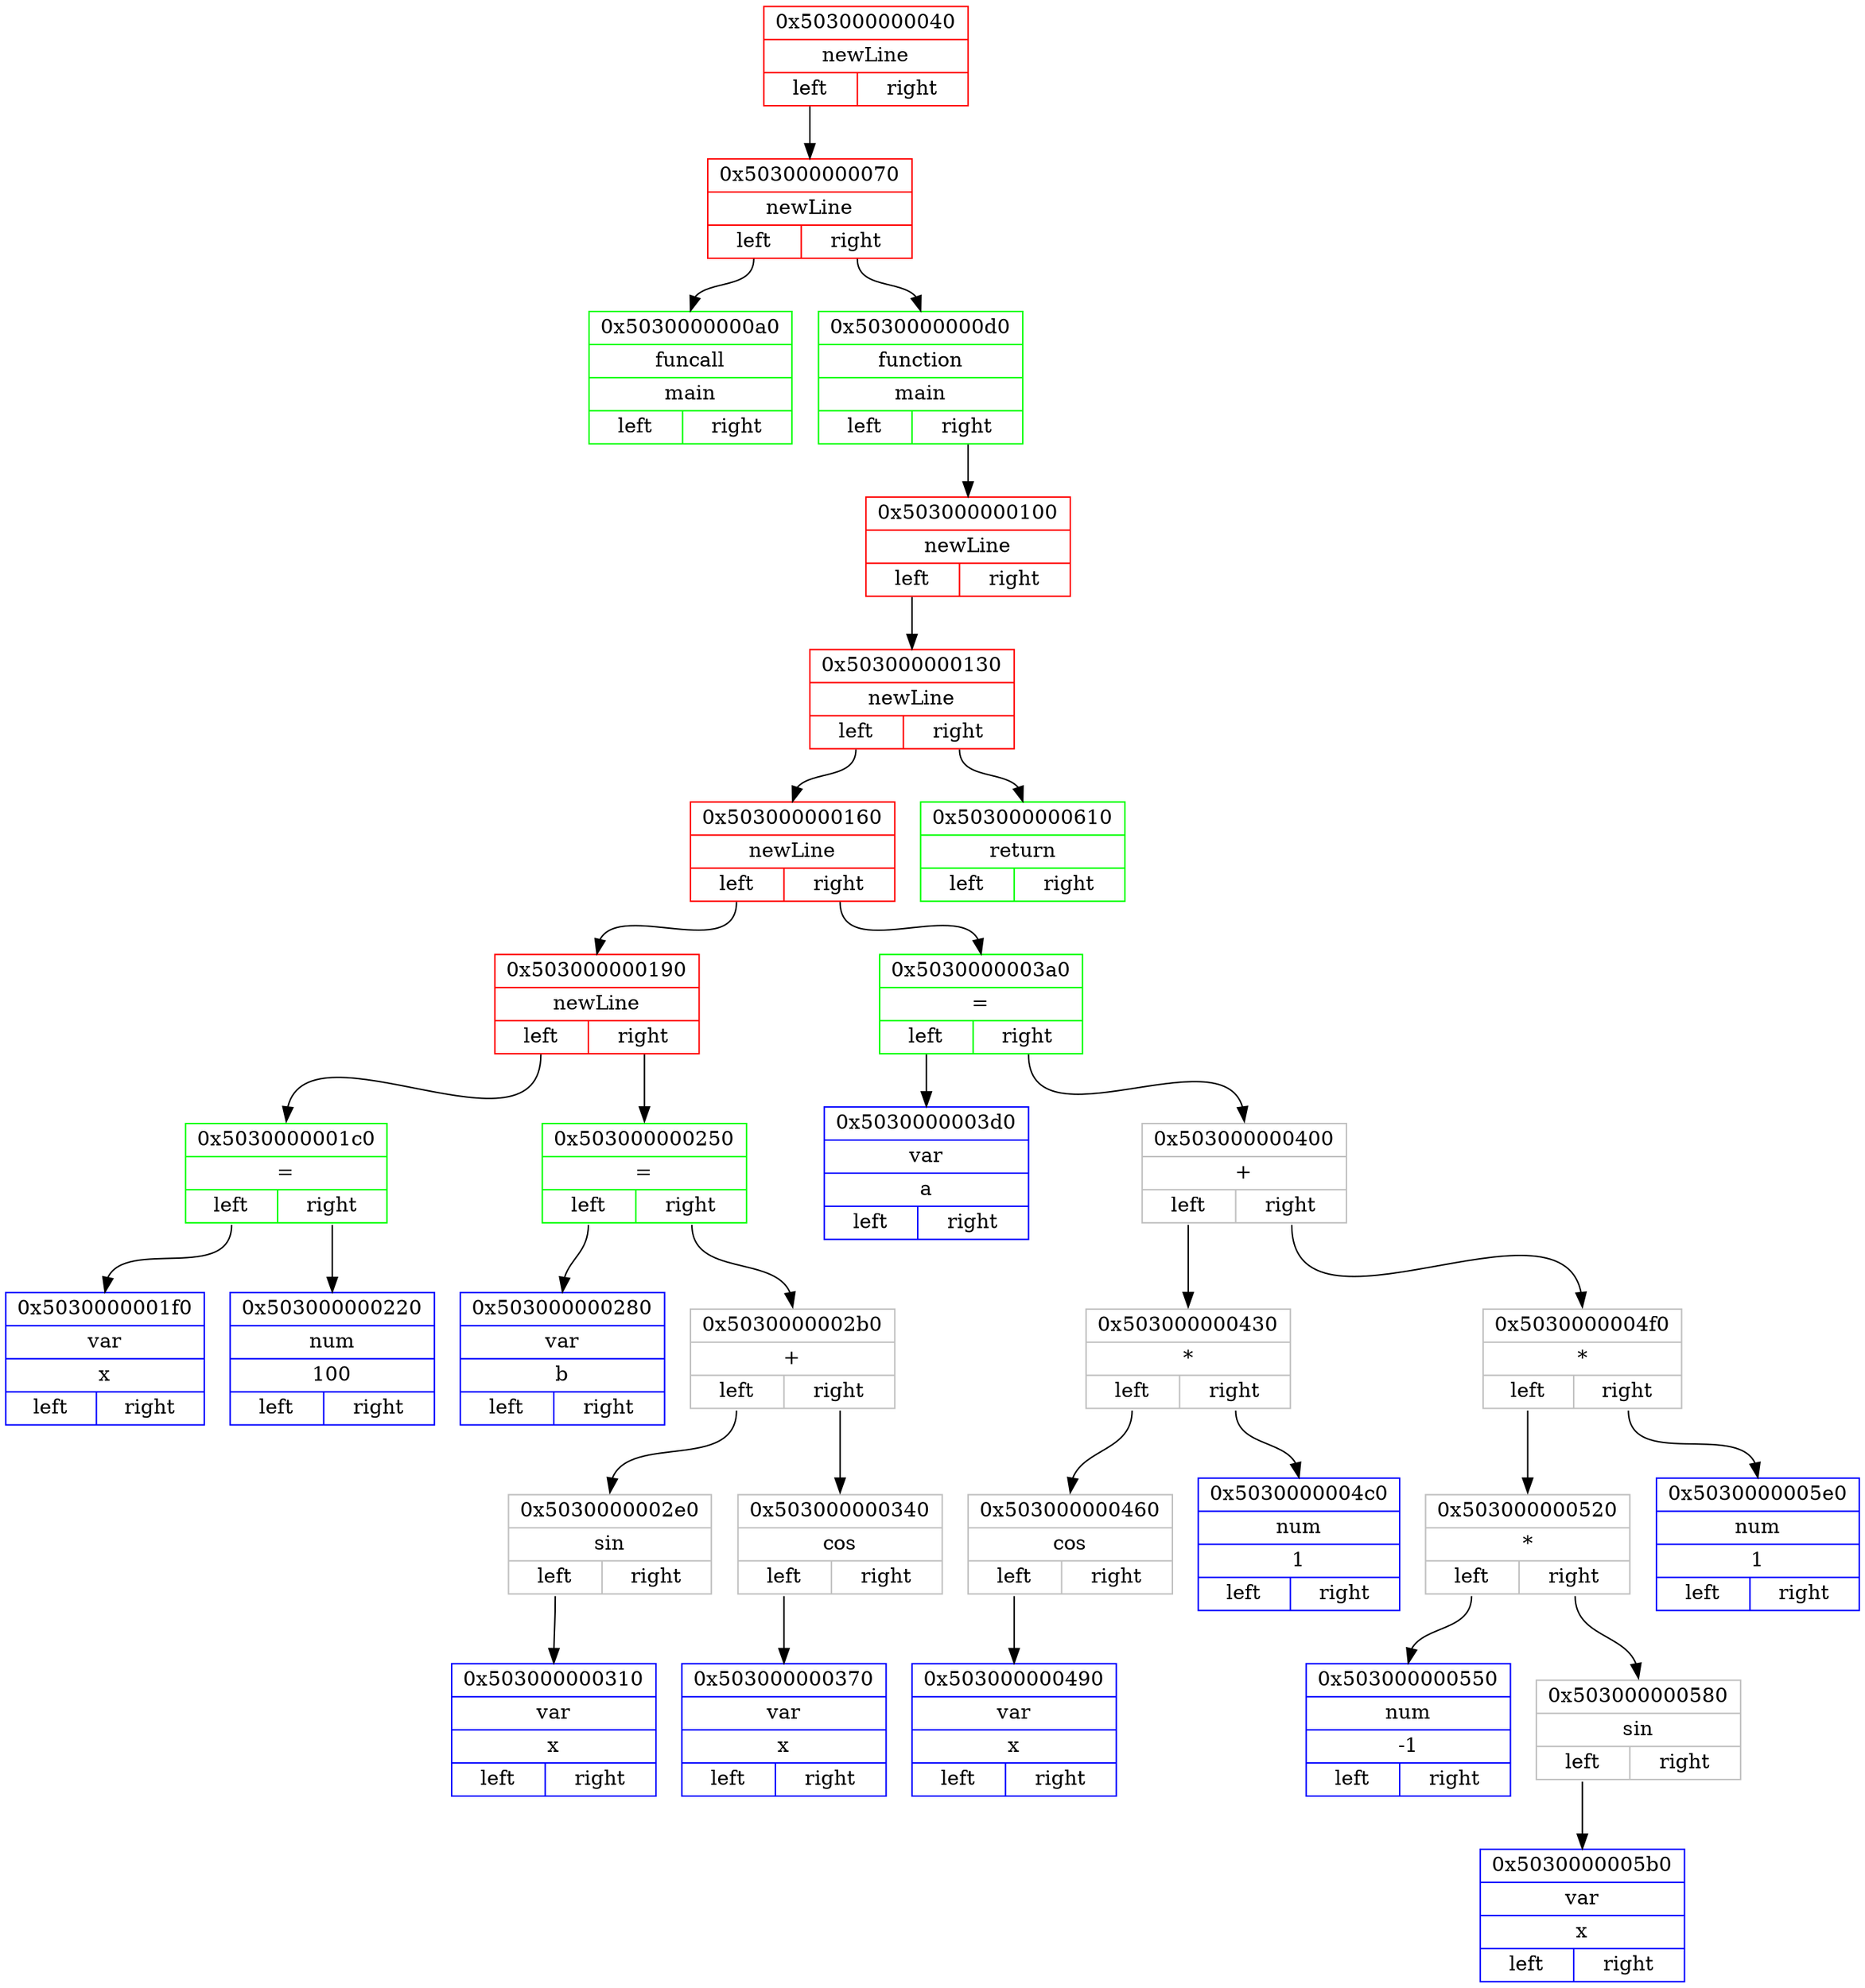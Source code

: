 digraph
{ 
rankdir=HR;

node0x503000000040 [ shape=record, color = red rank = 1, label= "{ 0x503000000040 | newLine |         {<n0x503000000040_l> left | <n0x503000000040_r> right}} " ];
node0x503000000070 [ shape=record, color = red rank = 2, label= "{ 0x503000000070 | newLine |         {<n0x503000000070_l> left | <n0x503000000070_r> right}} " ];
node0x5030000000a0 [ shape=record, color = green rank = 3, label= "{ 0x5030000000a0 | funcall | main |         {<n0x5030000000a0_l> left | <n0x5030000000a0_r> right}} " ];
node0x503000000070:<n0x503000000070_l>:s -> node0x5030000000a0:n [ color = black; ]
node0x5030000000d0 [ shape=record, color = green rank = 4, label= "{ 0x5030000000d0 | function | main |         {<n0x5030000000d0_l> left | <n0x5030000000d0_r> right}} " ];
node0x503000000100 [ shape=record, color = red rank = 5, label= "{ 0x503000000100 | newLine |         {<n0x503000000100_l> left | <n0x503000000100_r> right}} " ];
node0x503000000130 [ shape=record, color = red rank = 6, label= "{ 0x503000000130 | newLine |         {<n0x503000000130_l> left | <n0x503000000130_r> right}} " ];
node0x503000000160 [ shape=record, color = red rank = 7, label= "{ 0x503000000160 | newLine |         {<n0x503000000160_l> left | <n0x503000000160_r> right}} " ];
node0x503000000190 [ shape=record, color = red rank = 8, label= "{ 0x503000000190 | newLine |         {<n0x503000000190_l> left | <n0x503000000190_r> right}} " ];
node0x5030000001c0 [ shape=record, color = green rank = 9, label= "{ 0x5030000001c0 | = |         {<n0x5030000001c0_l> left | <n0x5030000001c0_r> right}} " ];
node0x5030000001f0 [ shape=record, color = blue rank = 10, label= "{ 0x5030000001f0 | var | x |         {<n0x5030000001f0_l> left | <n0x5030000001f0_r> right}} " ];
node0x5030000001c0:<n0x5030000001c0_l>:s -> node0x5030000001f0:n [ color = black; ]
node0x503000000220 [ shape=record, color = blue rank = 11, label= "{ 0x503000000220 | num | 100 |         {<n0x503000000220_l> left | <n0x503000000220_r> right}} " ];
node0x5030000001c0:<n0x5030000001c0_r>:s -> node0x503000000220:n [ color = black; ]
node0x503000000190:<n0x503000000190_l>:s -> node0x5030000001c0:n [ color = black; ]
node0x503000000250 [ shape=record, color = green rank = 10, label= "{ 0x503000000250 | = |         {<n0x503000000250_l> left | <n0x503000000250_r> right}} " ];
node0x503000000280 [ shape=record, color = blue rank = 11, label= "{ 0x503000000280 | var | b |         {<n0x503000000280_l> left | <n0x503000000280_r> right}} " ];
node0x503000000250:<n0x503000000250_l>:s -> node0x503000000280:n [ color = black; ]
node0x5030000002b0 [ shape=record, color = grey rank = 12, label= "{ 0x5030000002b0 | + |         {<n0x5030000002b0_l> left | <n0x5030000002b0_r> right}} " ];
node0x5030000002e0 [ shape=record, color = grey rank = 13, label= "{ 0x5030000002e0 | sin |         {<n0x5030000002e0_l> left | <n0x5030000002e0_r> right}} " ];
node0x503000000310 [ shape=record, color = blue rank = 14, label= "{ 0x503000000310 | var | x |         {<n0x503000000310_l> left | <n0x503000000310_r> right}} " ];
node0x5030000002e0:<n0x5030000002e0_l>:s -> node0x503000000310:n [ color = black; ]
node0x5030000002b0:<n0x5030000002b0_l>:s -> node0x5030000002e0:n [ color = black; ]
node0x503000000340 [ shape=record, color = grey rank = 14, label= "{ 0x503000000340 | cos |         {<n0x503000000340_l> left | <n0x503000000340_r> right}} " ];
node0x503000000370 [ shape=record, color = blue rank = 15, label= "{ 0x503000000370 | var | x |         {<n0x503000000370_l> left | <n0x503000000370_r> right}} " ];
node0x503000000340:<n0x503000000340_l>:s -> node0x503000000370:n [ color = black; ]
node0x5030000002b0:<n0x5030000002b0_r>:s -> node0x503000000340:n [ color = black; ]
node0x503000000250:<n0x503000000250_r>:s -> node0x5030000002b0:n [ color = black; ]
node0x503000000190:<n0x503000000190_r>:s -> node0x503000000250:n [ color = black; ]
node0x503000000160:<n0x503000000160_l>:s -> node0x503000000190:n [ color = black; ]
node0x5030000003a0 [ shape=record, color = green rank = 9, label= "{ 0x5030000003a0 | = |         {<n0x5030000003a0_l> left | <n0x5030000003a0_r> right}} " ];
node0x5030000003d0 [ shape=record, color = blue rank = 10, label= "{ 0x5030000003d0 | var | a |         {<n0x5030000003d0_l> left | <n0x5030000003d0_r> right}} " ];
node0x5030000003a0:<n0x5030000003a0_l>:s -> node0x5030000003d0:n [ color = black; ]
node0x503000000400 [ shape=record, color = grey rank = 11, label= "{ 0x503000000400 | + |         {<n0x503000000400_l> left | <n0x503000000400_r> right}} " ];
node0x503000000430 [ shape=record, color = grey rank = 12, label= "{ 0x503000000430 | * |         {<n0x503000000430_l> left | <n0x503000000430_r> right}} " ];
node0x503000000460 [ shape=record, color = grey rank = 13, label= "{ 0x503000000460 | cos |         {<n0x503000000460_l> left | <n0x503000000460_r> right}} " ];
node0x503000000490 [ shape=record, color = blue rank = 14, label= "{ 0x503000000490 | var | x |         {<n0x503000000490_l> left | <n0x503000000490_r> right}} " ];
node0x503000000460:<n0x503000000460_l>:s -> node0x503000000490:n [ color = black; ]
node0x503000000430:<n0x503000000430_l>:s -> node0x503000000460:n [ color = black; ]
node0x5030000004c0 [ shape=record, color = blue rank = 14, label= "{ 0x5030000004c0 | num | 1 |         {<n0x5030000004c0_l> left | <n0x5030000004c0_r> right}} " ];
node0x503000000430:<n0x503000000430_r>:s -> node0x5030000004c0:n [ color = black; ]
node0x503000000400:<n0x503000000400_l>:s -> node0x503000000430:n [ color = black; ]
node0x5030000004f0 [ shape=record, color = grey rank = 13, label= "{ 0x5030000004f0 | * |         {<n0x5030000004f0_l> left | <n0x5030000004f0_r> right}} " ];
node0x503000000520 [ shape=record, color = grey rank = 14, label= "{ 0x503000000520 | * |         {<n0x503000000520_l> left | <n0x503000000520_r> right}} " ];
node0x503000000550 [ shape=record, color = blue rank = 15, label= "{ 0x503000000550 | num | -1 |         {<n0x503000000550_l> left | <n0x503000000550_r> right}} " ];
node0x503000000520:<n0x503000000520_l>:s -> node0x503000000550:n [ color = black; ]
node0x503000000580 [ shape=record, color = grey rank = 16, label= "{ 0x503000000580 | sin |         {<n0x503000000580_l> left | <n0x503000000580_r> right}} " ];
node0x5030000005b0 [ shape=record, color = blue rank = 17, label= "{ 0x5030000005b0 | var | x |         {<n0x5030000005b0_l> left | <n0x5030000005b0_r> right}} " ];
node0x503000000580:<n0x503000000580_l>:s -> node0x5030000005b0:n [ color = black; ]
node0x503000000520:<n0x503000000520_r>:s -> node0x503000000580:n [ color = black; ]
node0x5030000004f0:<n0x5030000004f0_l>:s -> node0x503000000520:n [ color = black; ]
node0x5030000005e0 [ shape=record, color = blue rank = 15, label= "{ 0x5030000005e0 | num | 1 |         {<n0x5030000005e0_l> left | <n0x5030000005e0_r> right}} " ];
node0x5030000004f0:<n0x5030000004f0_r>:s -> node0x5030000005e0:n [ color = black; ]
node0x503000000400:<n0x503000000400_r>:s -> node0x5030000004f0:n [ color = black; ]
node0x5030000003a0:<n0x5030000003a0_r>:s -> node0x503000000400:n [ color = black; ]
node0x503000000160:<n0x503000000160_r>:s -> node0x5030000003a0:n [ color = black; ]
node0x503000000130:<n0x503000000130_l>:s -> node0x503000000160:n [ color = black; ]
node0x503000000610 [ shape=record, color = green rank = 8, label= "{ 0x503000000610 | return |         {<n0x503000000610_l> left | <n0x503000000610_r> right}} " ];
node0x503000000130:<n0x503000000130_r>:s -> node0x503000000610:n [ color = black; ]
node0x503000000100:<n0x503000000100_l>:s -> node0x503000000130:n [ color = black; ]
node0x5030000000d0:<n0x5030000000d0_r>:s -> node0x503000000100:n [ color = black; ]
node0x503000000070:<n0x503000000070_r>:s -> node0x5030000000d0:n [ color = black; ]
node0x503000000040:<n0x503000000040_l>:s -> node0x503000000070:n [ color = black; ]
}
